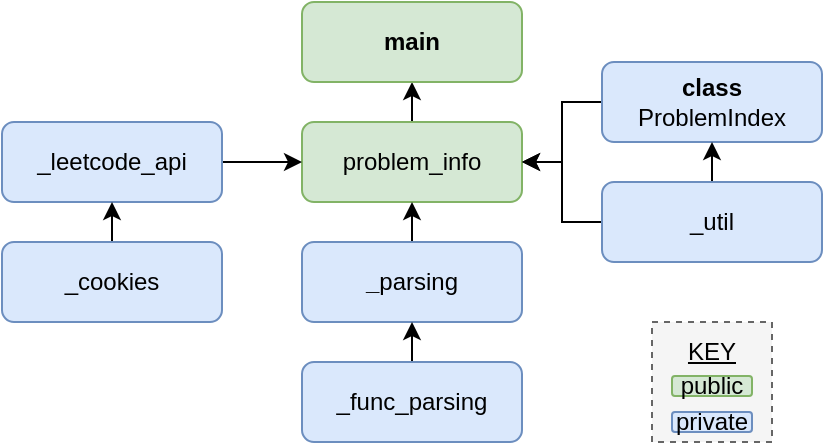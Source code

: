 <mxfile version="23.0.2" type="device">
  <diagram id="C5RBs43oDa-KdzZeNtuy" name="Page-1">
    <mxGraphModel dx="447" dy="508" grid="1" gridSize="10" guides="1" tooltips="1" connect="1" arrows="1" fold="1" page="1" pageScale="1" pageWidth="827" pageHeight="1169" math="0" shadow="0">
      <root>
        <mxCell id="WIyWlLk6GJQsqaUBKTNV-0" />
        <mxCell id="WIyWlLk6GJQsqaUBKTNV-1" parent="WIyWlLk6GJQsqaUBKTNV-0" />
        <mxCell id="LZHCX-uINvSV32p4pxdz-26" style="edgeStyle=orthogonalEdgeStyle;rounded=0;orthogonalLoop=1;jettySize=auto;html=1;exitX=0.5;exitY=0;exitDx=0;exitDy=0;entryX=0.5;entryY=1;entryDx=0;entryDy=0;" edge="1" parent="WIyWlLk6GJQsqaUBKTNV-1" source="LZHCX-uINvSV32p4pxdz-9" target="LZHCX-uINvSV32p4pxdz-25">
          <mxGeometry relative="1" as="geometry" />
        </mxCell>
        <mxCell id="LZHCX-uINvSV32p4pxdz-9" value="problem_info" style="rounded=1;whiteSpace=wrap;html=1;fillColor=#d5e8d4;strokeColor=#82b366;" vertex="1" parent="WIyWlLk6GJQsqaUBKTNV-1">
          <mxGeometry x="160" y="80" width="110" height="40" as="geometry" />
        </mxCell>
        <mxCell id="LZHCX-uINvSV32p4pxdz-27" style="edgeStyle=orthogonalEdgeStyle;rounded=0;orthogonalLoop=1;jettySize=auto;html=1;exitX=0;exitY=0.5;exitDx=0;exitDy=0;entryX=1;entryY=0.5;entryDx=0;entryDy=0;" edge="1" parent="WIyWlLk6GJQsqaUBKTNV-1" source="LZHCX-uINvSV32p4pxdz-10" target="LZHCX-uINvSV32p4pxdz-9">
          <mxGeometry relative="1" as="geometry" />
        </mxCell>
        <mxCell id="LZHCX-uINvSV32p4pxdz-10" value="&lt;b&gt;class&lt;/b&gt;&lt;br&gt;ProblemIndex" style="rounded=1;whiteSpace=wrap;html=1;fillColor=#dae8fc;strokeColor=#6c8ebf;" vertex="1" parent="WIyWlLk6GJQsqaUBKTNV-1">
          <mxGeometry x="310" y="50" width="110" height="40" as="geometry" />
        </mxCell>
        <mxCell id="LZHCX-uINvSV32p4pxdz-28" style="edgeStyle=orthogonalEdgeStyle;rounded=0;orthogonalLoop=1;jettySize=auto;html=1;exitX=0;exitY=0.5;exitDx=0;exitDy=0;entryX=1;entryY=0.5;entryDx=0;entryDy=0;" edge="1" parent="WIyWlLk6GJQsqaUBKTNV-1" source="LZHCX-uINvSV32p4pxdz-11" target="LZHCX-uINvSV32p4pxdz-9">
          <mxGeometry relative="1" as="geometry" />
        </mxCell>
        <mxCell id="LZHCX-uINvSV32p4pxdz-29" style="edgeStyle=orthogonalEdgeStyle;rounded=0;orthogonalLoop=1;jettySize=auto;html=1;exitX=0.5;exitY=0;exitDx=0;exitDy=0;entryX=0.5;entryY=1;entryDx=0;entryDy=0;" edge="1" parent="WIyWlLk6GJQsqaUBKTNV-1" source="LZHCX-uINvSV32p4pxdz-11" target="LZHCX-uINvSV32p4pxdz-10">
          <mxGeometry relative="1" as="geometry" />
        </mxCell>
        <mxCell id="LZHCX-uINvSV32p4pxdz-11" value="_util" style="rounded=1;whiteSpace=wrap;html=1;fillColor=#dae8fc;strokeColor=#6c8ebf;" vertex="1" parent="WIyWlLk6GJQsqaUBKTNV-1">
          <mxGeometry x="310" y="110" width="110" height="40" as="geometry" />
        </mxCell>
        <mxCell id="LZHCX-uINvSV32p4pxdz-22" style="edgeStyle=orthogonalEdgeStyle;rounded=0;orthogonalLoop=1;jettySize=auto;html=1;exitX=0.5;exitY=0;exitDx=0;exitDy=0;entryX=0.5;entryY=1;entryDx=0;entryDy=0;" edge="1" parent="WIyWlLk6GJQsqaUBKTNV-1" source="LZHCX-uINvSV32p4pxdz-12" target="LZHCX-uINvSV32p4pxdz-9">
          <mxGeometry relative="1" as="geometry" />
        </mxCell>
        <mxCell id="LZHCX-uINvSV32p4pxdz-12" value="&lt;b&gt;_&lt;/b&gt;parsing" style="rounded=1;whiteSpace=wrap;html=1;fillColor=#dae8fc;strokeColor=#6c8ebf;" vertex="1" parent="WIyWlLk6GJQsqaUBKTNV-1">
          <mxGeometry x="160" y="140" width="110" height="40" as="geometry" />
        </mxCell>
        <mxCell id="LZHCX-uINvSV32p4pxdz-23" style="edgeStyle=orthogonalEdgeStyle;rounded=0;orthogonalLoop=1;jettySize=auto;html=1;exitX=0.5;exitY=0;exitDx=0;exitDy=0;entryX=0.5;entryY=1;entryDx=0;entryDy=0;" edge="1" parent="WIyWlLk6GJQsqaUBKTNV-1" source="LZHCX-uINvSV32p4pxdz-13" target="LZHCX-uINvSV32p4pxdz-12">
          <mxGeometry relative="1" as="geometry" />
        </mxCell>
        <mxCell id="LZHCX-uINvSV32p4pxdz-13" value="&lt;span&gt;_func_parsing&lt;/span&gt;" style="rounded=1;whiteSpace=wrap;html=1;fontStyle=0;fillColor=#dae8fc;strokeColor=#6c8ebf;" vertex="1" parent="WIyWlLk6GJQsqaUBKTNV-1">
          <mxGeometry x="160" y="200" width="110" height="40" as="geometry" />
        </mxCell>
        <mxCell id="LZHCX-uINvSV32p4pxdz-17" value="" style="edgeStyle=orthogonalEdgeStyle;rounded=0;orthogonalLoop=1;jettySize=auto;html=1;" edge="1" parent="WIyWlLk6GJQsqaUBKTNV-1" source="LZHCX-uINvSV32p4pxdz-14" target="LZHCX-uINvSV32p4pxdz-9">
          <mxGeometry relative="1" as="geometry" />
        </mxCell>
        <mxCell id="LZHCX-uINvSV32p4pxdz-14" value="&lt;span&gt;_leetcode_api&lt;/span&gt;" style="rounded=1;whiteSpace=wrap;html=1;fontStyle=0;fillColor=#dae8fc;strokeColor=#6c8ebf;" vertex="1" parent="WIyWlLk6GJQsqaUBKTNV-1">
          <mxGeometry x="10" y="80" width="110" height="40" as="geometry" />
        </mxCell>
        <mxCell id="LZHCX-uINvSV32p4pxdz-16" style="edgeStyle=orthogonalEdgeStyle;rounded=0;orthogonalLoop=1;jettySize=auto;html=1;exitX=0.5;exitY=0;exitDx=0;exitDy=0;entryX=0.5;entryY=1;entryDx=0;entryDy=0;" edge="1" parent="WIyWlLk6GJQsqaUBKTNV-1" source="LZHCX-uINvSV32p4pxdz-15" target="LZHCX-uINvSV32p4pxdz-14">
          <mxGeometry relative="1" as="geometry" />
        </mxCell>
        <mxCell id="LZHCX-uINvSV32p4pxdz-15" value="&lt;span&gt;_cookies&lt;/span&gt;" style="rounded=1;whiteSpace=wrap;html=1;fontStyle=0;fillColor=#dae8fc;strokeColor=#6c8ebf;" vertex="1" parent="WIyWlLk6GJQsqaUBKTNV-1">
          <mxGeometry x="10" y="140" width="110" height="40" as="geometry" />
        </mxCell>
        <mxCell id="LZHCX-uINvSV32p4pxdz-25" value="&lt;b&gt;main&lt;/b&gt;" style="rounded=1;whiteSpace=wrap;html=1;fillColor=#d5e8d4;strokeColor=#82b366;" vertex="1" parent="WIyWlLk6GJQsqaUBKTNV-1">
          <mxGeometry x="160" y="20" width="110" height="40" as="geometry" />
        </mxCell>
        <mxCell id="LZHCX-uINvSV32p4pxdz-32" value="&lt;p style=&quot;line-height: 120%;&quot;&gt;&lt;br&gt;&lt;/p&gt;" style="rounded=0;whiteSpace=wrap;html=1;fillColor=#f5f5f5;fontColor=#333333;strokeColor=#666666;verticalAlign=top;dashed=1;" vertex="1" parent="WIyWlLk6GJQsqaUBKTNV-1">
          <mxGeometry x="335" y="180" width="60" height="60" as="geometry" />
        </mxCell>
        <mxCell id="LZHCX-uINvSV32p4pxdz-30" value="public" style="rounded=1;whiteSpace=wrap;html=1;fillColor=#d5e8d4;strokeColor=#82b366;" vertex="1" parent="WIyWlLk6GJQsqaUBKTNV-1">
          <mxGeometry x="345" y="207" width="40" height="10" as="geometry" />
        </mxCell>
        <mxCell id="LZHCX-uINvSV32p4pxdz-31" value="private" style="rounded=1;whiteSpace=wrap;html=1;fillColor=#dae8fc;strokeColor=#6c8ebf;" vertex="1" parent="WIyWlLk6GJQsqaUBKTNV-1">
          <mxGeometry x="345" y="225" width="40" height="10" as="geometry" />
        </mxCell>
        <mxCell id="LZHCX-uINvSV32p4pxdz-34" value="KEY" style="text;html=1;strokeColor=none;fillColor=none;align=center;verticalAlign=middle;whiteSpace=wrap;rounded=0;fontStyle=4" vertex="1" parent="WIyWlLk6GJQsqaUBKTNV-1">
          <mxGeometry x="335" y="180" width="60" height="30" as="geometry" />
        </mxCell>
      </root>
    </mxGraphModel>
  </diagram>
</mxfile>
